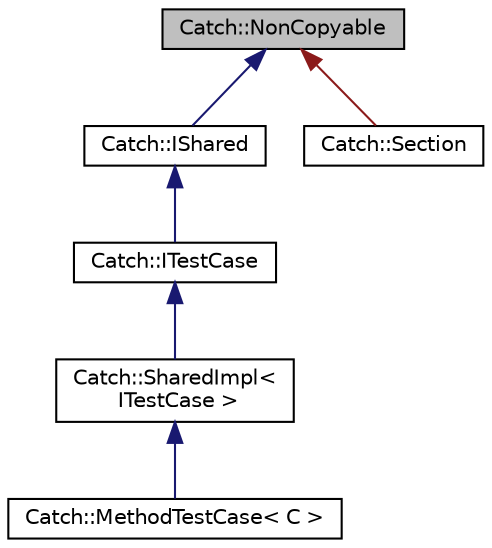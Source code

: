 digraph "Catch::NonCopyable"
{
  edge [fontname="Helvetica",fontsize="10",labelfontname="Helvetica",labelfontsize="10"];
  node [fontname="Helvetica",fontsize="10",shape=record];
  Node1 [label="Catch::NonCopyable",height=0.2,width=0.4,color="black", fillcolor="grey75", style="filled", fontcolor="black"];
  Node1 -> Node2 [dir="back",color="midnightblue",fontsize="10",style="solid",fontname="Helvetica"];
  Node2 [label="Catch::IShared",height=0.2,width=0.4,color="black", fillcolor="white", style="filled",URL="$struct_catch_1_1_i_shared.html"];
  Node2 -> Node3 [dir="back",color="midnightblue",fontsize="10",style="solid",fontname="Helvetica"];
  Node3 [label="Catch::ITestCase",height=0.2,width=0.4,color="black", fillcolor="white", style="filled",URL="$struct_catch_1_1_i_test_case.html"];
  Node3 -> Node4 [dir="back",color="midnightblue",fontsize="10",style="solid",fontname="Helvetica"];
  Node4 [label="Catch::SharedImpl\<\l ITestCase \>",height=0.2,width=0.4,color="black", fillcolor="white", style="filled",URL="$struct_catch_1_1_shared_impl.html"];
  Node4 -> Node5 [dir="back",color="midnightblue",fontsize="10",style="solid",fontname="Helvetica"];
  Node5 [label="Catch::MethodTestCase\< C \>",height=0.2,width=0.4,color="black", fillcolor="white", style="filled",URL="$class_catch_1_1_method_test_case.html"];
  Node1 -> Node6 [dir="back",color="firebrick4",fontsize="10",style="solid",fontname="Helvetica"];
  Node6 [label="Catch::Section",height=0.2,width=0.4,color="black", fillcolor="white", style="filled",URL="$class_catch_1_1_section.html"];
}
